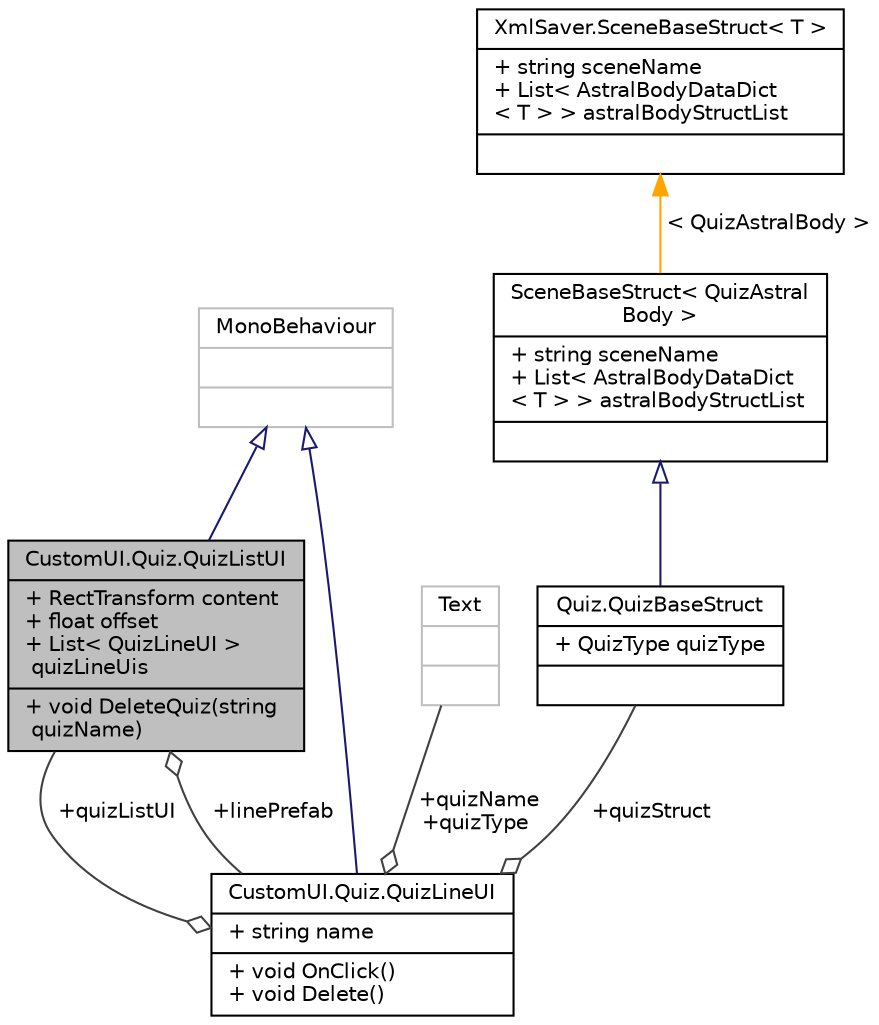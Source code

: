 digraph "CustomUI.Quiz.QuizListUI"
{
 // INTERACTIVE_SVG=YES
 // LATEX_PDF_SIZE
  edge [fontname="Helvetica",fontsize="10",labelfontname="Helvetica",labelfontsize="10"];
  node [fontname="Helvetica",fontsize="10",shape=record];
  Node1 [label="{CustomUI.Quiz.QuizListUI\n|+ RectTransform content\l+ float offset\l+ List\< QuizLineUI \>\l quizLineUis\l|+ void DeleteQuiz(string\l quizName)\l}",height=0.2,width=0.4,color="black", fillcolor="grey75", style="filled", fontcolor="black",tooltip=" "];
  Node2 -> Node1 [dir="back",color="midnightblue",fontsize="10",style="solid",arrowtail="onormal",fontname="Helvetica"];
  Node2 [label="{MonoBehaviour\n||}",height=0.2,width=0.4,color="grey75", fillcolor="white", style="filled",tooltip=" "];
  Node3 -> Node1 [color="grey25",fontsize="10",style="solid",label=" +linePrefab" ,arrowhead="odiamond",fontname="Helvetica"];
  Node3 [label="{CustomUI.Quiz.QuizLineUI\n|+ string name\l|+ void OnClick()\l+ void Delete()\l}",height=0.2,width=0.4,color="black", fillcolor="white", style="filled",URL="$class_custom_u_i_1_1_quiz_1_1_quiz_line_u_i.html",tooltip=" "];
  Node2 -> Node3 [dir="back",color="midnightblue",fontsize="10",style="solid",arrowtail="onormal",fontname="Helvetica"];
  Node4 -> Node3 [color="grey25",fontsize="10",style="solid",label=" +quizName\n+quizType" ,arrowhead="odiamond",fontname="Helvetica"];
  Node4 [label="{Text\n||}",height=0.2,width=0.4,color="grey75", fillcolor="white", style="filled",tooltip=" "];
  Node1 -> Node3 [color="grey25",fontsize="10",style="solid",label=" +quizListUI" ,arrowhead="odiamond",fontname="Helvetica"];
  Node5 -> Node3 [color="grey25",fontsize="10",style="solid",label=" +quizStruct" ,arrowhead="odiamond",fontname="Helvetica"];
  Node5 [label="{Quiz.QuizBaseStruct\n|+ QuizType quizType\l|}",height=0.2,width=0.4,color="black", fillcolor="white", style="filled",URL="$class_quiz_1_1_quiz_base_struct.html",tooltip="问题信息存储"];
  Node6 -> Node5 [dir="back",color="midnightblue",fontsize="10",style="solid",arrowtail="onormal",fontname="Helvetica"];
  Node6 [label="{SceneBaseStruct\< QuizAstral\lBody \>\n|+ string sceneName\l+ List\< AstralBodyDataDict\l\< T \> \> astralBodyStructList\l|}",height=0.2,width=0.4,color="black", fillcolor="white", style="filled",URL="$class_xml_saver_1_1_scene_base_struct.html",tooltip=" "];
  Node7 -> Node6 [dir="back",color="orange",fontsize="10",style="solid",label=" \< QuizAstralBody \>" ,fontname="Helvetica"];
  Node7 [label="{XmlSaver.SceneBaseStruct\< T \>\n|+ string sceneName\l+ List\< AstralBodyDataDict\l\< T \> \> astralBodyStructList\l|}",height=0.2,width=0.4,color="black", fillcolor="white", style="filled",URL="$class_xml_saver_1_1_scene_base_struct.html",tooltip="场景信息存储"];
}
